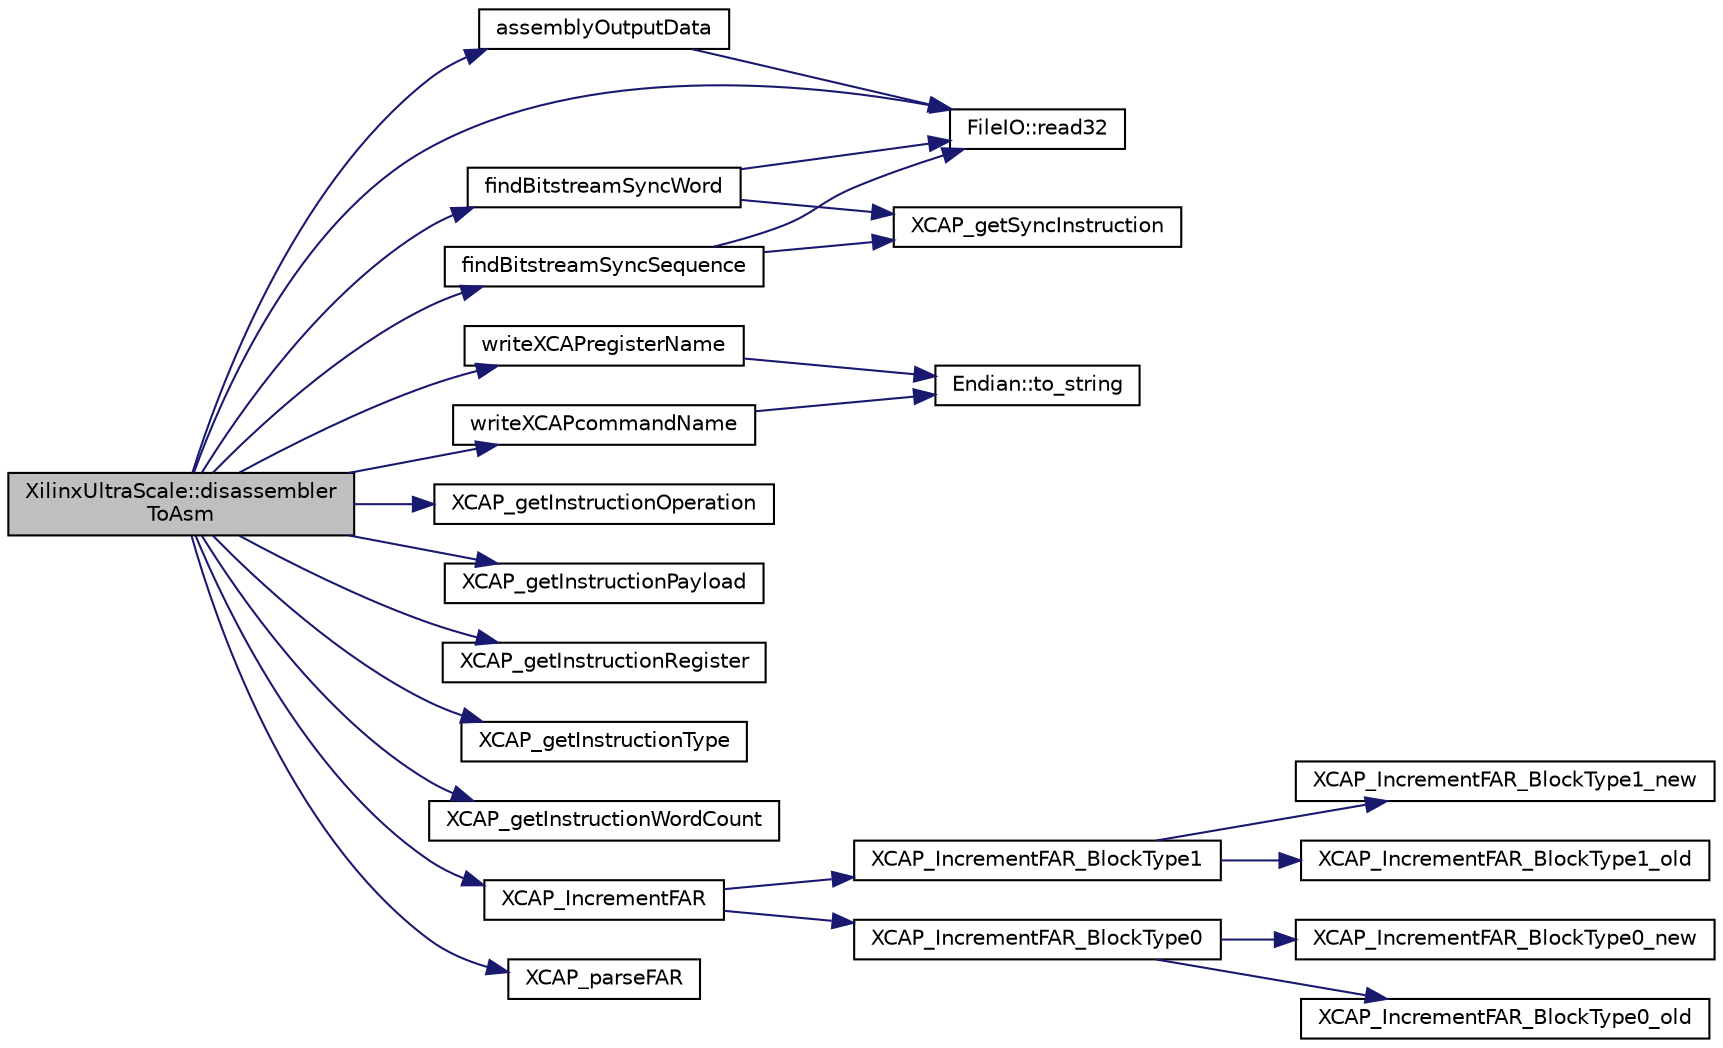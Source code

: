 digraph "XilinxUltraScale::disassemblerToAsm"
{
 // INTERACTIVE_SVG=YES
 // LATEX_PDF_SIZE
  edge [fontname="Helvetica",fontsize="10",labelfontname="Helvetica",labelfontsize="10"];
  node [fontname="Helvetica",fontsize="10",shape=record];
  rankdir="LR";
  Node1 [label="XilinxUltraScale::disassembler\lToAsm",height=0.2,width=0.4,color="black", fillcolor="grey75", style="filled", fontcolor="black",tooltip=" "];
  Node1 -> Node2 [color="midnightblue",fontsize="10",style="solid",fontname="Helvetica"];
  Node2 [label="assemblyOutputData",height=0.2,width=0.4,color="black", fillcolor="white", style="filled",URL="$inlineAssembly_8h.html#a05897dda367e60264f83de37fe7f9546",tooltip=" "];
  Node2 -> Node3 [color="midnightblue",fontsize="10",style="solid",fontname="Helvetica"];
  Node3 [label="FileIO::read32",height=0.2,width=0.4,color="black", fillcolor="white", style="filled",URL="$namespaceFileIO.html#ad34c7f82a6493b2badf319599f79cace",tooltip=" "];
  Node1 -> Node4 [color="midnightblue",fontsize="10",style="solid",fontname="Helvetica"];
  Node4 [label="findBitstreamSyncSequence",height=0.2,width=0.4,color="black", fillcolor="white", style="filled",URL="$inlineInput_8h.html#a7a336065cf356dcd13baf6e7ee541d60",tooltip=" "];
  Node4 -> Node3 [color="midnightblue",fontsize="10",style="solid",fontname="Helvetica"];
  Node4 -> Node5 [color="midnightblue",fontsize="10",style="solid",fontname="Helvetica"];
  Node5 [label="XCAP_getSyncInstruction",height=0.2,width=0.4,color="black", fillcolor="white", style="filled",URL="$inlineCAP_8h.html#a445d56f4c0c7afb68ecfa18087a6af31",tooltip="Generate and return the encoding for a SYNC instruction."];
  Node1 -> Node6 [color="midnightblue",fontsize="10",style="solid",fontname="Helvetica"];
  Node6 [label="findBitstreamSyncWord",height=0.2,width=0.4,color="black", fillcolor="white", style="filled",URL="$inlineInput_8h.html#a9ac869b5d7471fdfec80cc95402bb5d5",tooltip=" "];
  Node6 -> Node3 [color="midnightblue",fontsize="10",style="solid",fontname="Helvetica"];
  Node6 -> Node5 [color="midnightblue",fontsize="10",style="solid",fontname="Helvetica"];
  Node1 -> Node3 [color="midnightblue",fontsize="10",style="solid",fontname="Helvetica"];
  Node1 -> Node7 [color="midnightblue",fontsize="10",style="solid",fontname="Helvetica"];
  Node7 [label="writeXCAPcommandName",height=0.2,width=0.4,color="black", fillcolor="white", style="filled",URL="$inlineCAP_8h.html#ab7424b0ec75d2a91e6b10a49b3e1a249",tooltip=" "];
  Node7 -> Node8 [color="midnightblue",fontsize="10",style="solid",fontname="Helvetica"];
  Node8 [label="Endian::to_string",height=0.2,width=0.4,color="black", fillcolor="white", style="filled",URL="$namespaceEndian.html#a902308bd860c14813fea8a4d3607d7a0",tooltip=" "];
  Node1 -> Node9 [color="midnightblue",fontsize="10",style="solid",fontname="Helvetica"];
  Node9 [label="writeXCAPregisterName",height=0.2,width=0.4,color="black", fillcolor="white", style="filled",URL="$inlineCAP_8h.html#ad42693dc11ddfb5403b8c7a2728202af",tooltip=" "];
  Node9 -> Node8 [color="midnightblue",fontsize="10",style="solid",fontname="Helvetica"];
  Node1 -> Node10 [color="midnightblue",fontsize="10",style="solid",fontname="Helvetica"];
  Node10 [label="XCAP_getInstructionOperation",height=0.2,width=0.4,color="black", fillcolor="white", style="filled",URL="$inlineCAP_8h.html#a1eb75ca7e22180ac716ad8209daadb04",tooltip="Parses and returns instruction operation. Most Xil instructions will NOP or write."];
  Node1 -> Node11 [color="midnightblue",fontsize="10",style="solid",fontname="Helvetica"];
  Node11 [label="XCAP_getInstructionPayload",height=0.2,width=0.4,color="black", fillcolor="white", style="filled",URL="$inlineCAP_8h.html#a24b3d1820ac04f03d70f37a2c9ca3c9f",tooltip="Parses and returns instruction payload. This is the immediate value after instruction type and operat..."];
  Node1 -> Node12 [color="midnightblue",fontsize="10",style="solid",fontname="Helvetica"];
  Node12 [label="XCAP_getInstructionRegister",height=0.2,width=0.4,color="black", fillcolor="white", style="filled",URL="$inlineCAP_8h.html#a0e95d810829bb4260d6c965e61953464",tooltip="Parses and returns instruction register. This is the register being addressed if the instruction is o..."];
  Node1 -> Node13 [color="midnightblue",fontsize="10",style="solid",fontname="Helvetica"];
  Node13 [label="XCAP_getInstructionType",height=0.2,width=0.4,color="black", fillcolor="white", style="filled",URL="$inlineCAP_8h.html#a9ba7438c226da96455dffd27d8a3dece",tooltip="Parses and returns instruction type. Valid Xil instructions will be of types 1 and 2."];
  Node1 -> Node14 [color="midnightblue",fontsize="10",style="solid",fontname="Helvetica"];
  Node14 [label="XCAP_getInstructionWordCount",height=0.2,width=0.4,color="black", fillcolor="white", style="filled",URL="$inlineCAP_8h.html#a3ae52aa039feb014d7b06766a75da7d8",tooltip="Parses and returns instruction word count. This is the number of words to be read/written if the inst..."];
  Node1 -> Node15 [color="midnightblue",fontsize="10",style="solid",fontname="Helvetica"];
  Node15 [label="XCAP_IncrementFAR",height=0.2,width=0.4,color="black", fillcolor="white", style="filled",URL="$inlineFAR_8h.html#ada71464c75787bcd2a2de5a2e7743a3d",tooltip=" "];
  Node15 -> Node16 [color="midnightblue",fontsize="10",style="solid",fontname="Helvetica"];
  Node16 [label="XCAP_IncrementFAR_BlockType0",height=0.2,width=0.4,color="black", fillcolor="white", style="filled",URL="$inlineFAR_8h.html#a41d9a4a7f4863333dfb731618ac70f49",tooltip=" "];
  Node16 -> Node17 [color="midnightblue",fontsize="10",style="solid",fontname="Helvetica"];
  Node17 [label="XCAP_IncrementFAR_BlockType0_new",height=0.2,width=0.4,color="black", fillcolor="white", style="filled",URL="$inlineFAR_8h.html#ae73287221e889459f4797ab737c73675",tooltip=" "];
  Node16 -> Node18 [color="midnightblue",fontsize="10",style="solid",fontname="Helvetica"];
  Node18 [label="XCAP_IncrementFAR_BlockType0_old",height=0.2,width=0.4,color="black", fillcolor="white", style="filled",URL="$inlineFAR_8h.html#a7af01700cdf8295a0217aa06c7c2aa88",tooltip=" "];
  Node15 -> Node19 [color="midnightblue",fontsize="10",style="solid",fontname="Helvetica"];
  Node19 [label="XCAP_IncrementFAR_BlockType1",height=0.2,width=0.4,color="black", fillcolor="white", style="filled",URL="$inlineFAR_8h.html#a241e23fa866a5241fa5c4e0bab45df6a",tooltip=" "];
  Node19 -> Node20 [color="midnightblue",fontsize="10",style="solid",fontname="Helvetica"];
  Node20 [label="XCAP_IncrementFAR_BlockType1_new",height=0.2,width=0.4,color="black", fillcolor="white", style="filled",URL="$inlineFAR_8h.html#a88a8c2bc126f3a6a2f0d21216387e547",tooltip=" "];
  Node19 -> Node21 [color="midnightblue",fontsize="10",style="solid",fontname="Helvetica"];
  Node21 [label="XCAP_IncrementFAR_BlockType1_old",height=0.2,width=0.4,color="black", fillcolor="white", style="filled",URL="$inlineFAR_8h.html#af4c39bab2775412d8a027af559cbfc51",tooltip=" "];
  Node1 -> Node22 [color="midnightblue",fontsize="10",style="solid",fontname="Helvetica"];
  Node22 [label="XCAP_parseFAR",height=0.2,width=0.4,color="black", fillcolor="white", style="filled",URL="$inlineFAR_8h.html#a927d6ab4a838f56d601b5647bad75688",tooltip=" "];
}
